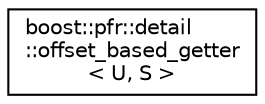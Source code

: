 digraph "Graphical Class Hierarchy"
{
  edge [fontname="Helvetica",fontsize="10",labelfontname="Helvetica",labelfontsize="10"];
  node [fontname="Helvetica",fontsize="10",shape=record];
  rankdir="LR";
  Node0 [label="boost::pfr::detail\l::offset_based_getter\l\< U, S \>",height=0.2,width=0.4,color="black", fillcolor="white", style="filled",URL="$classboost_1_1pfr_1_1detail_1_1offset__based__getter.html"];
}
